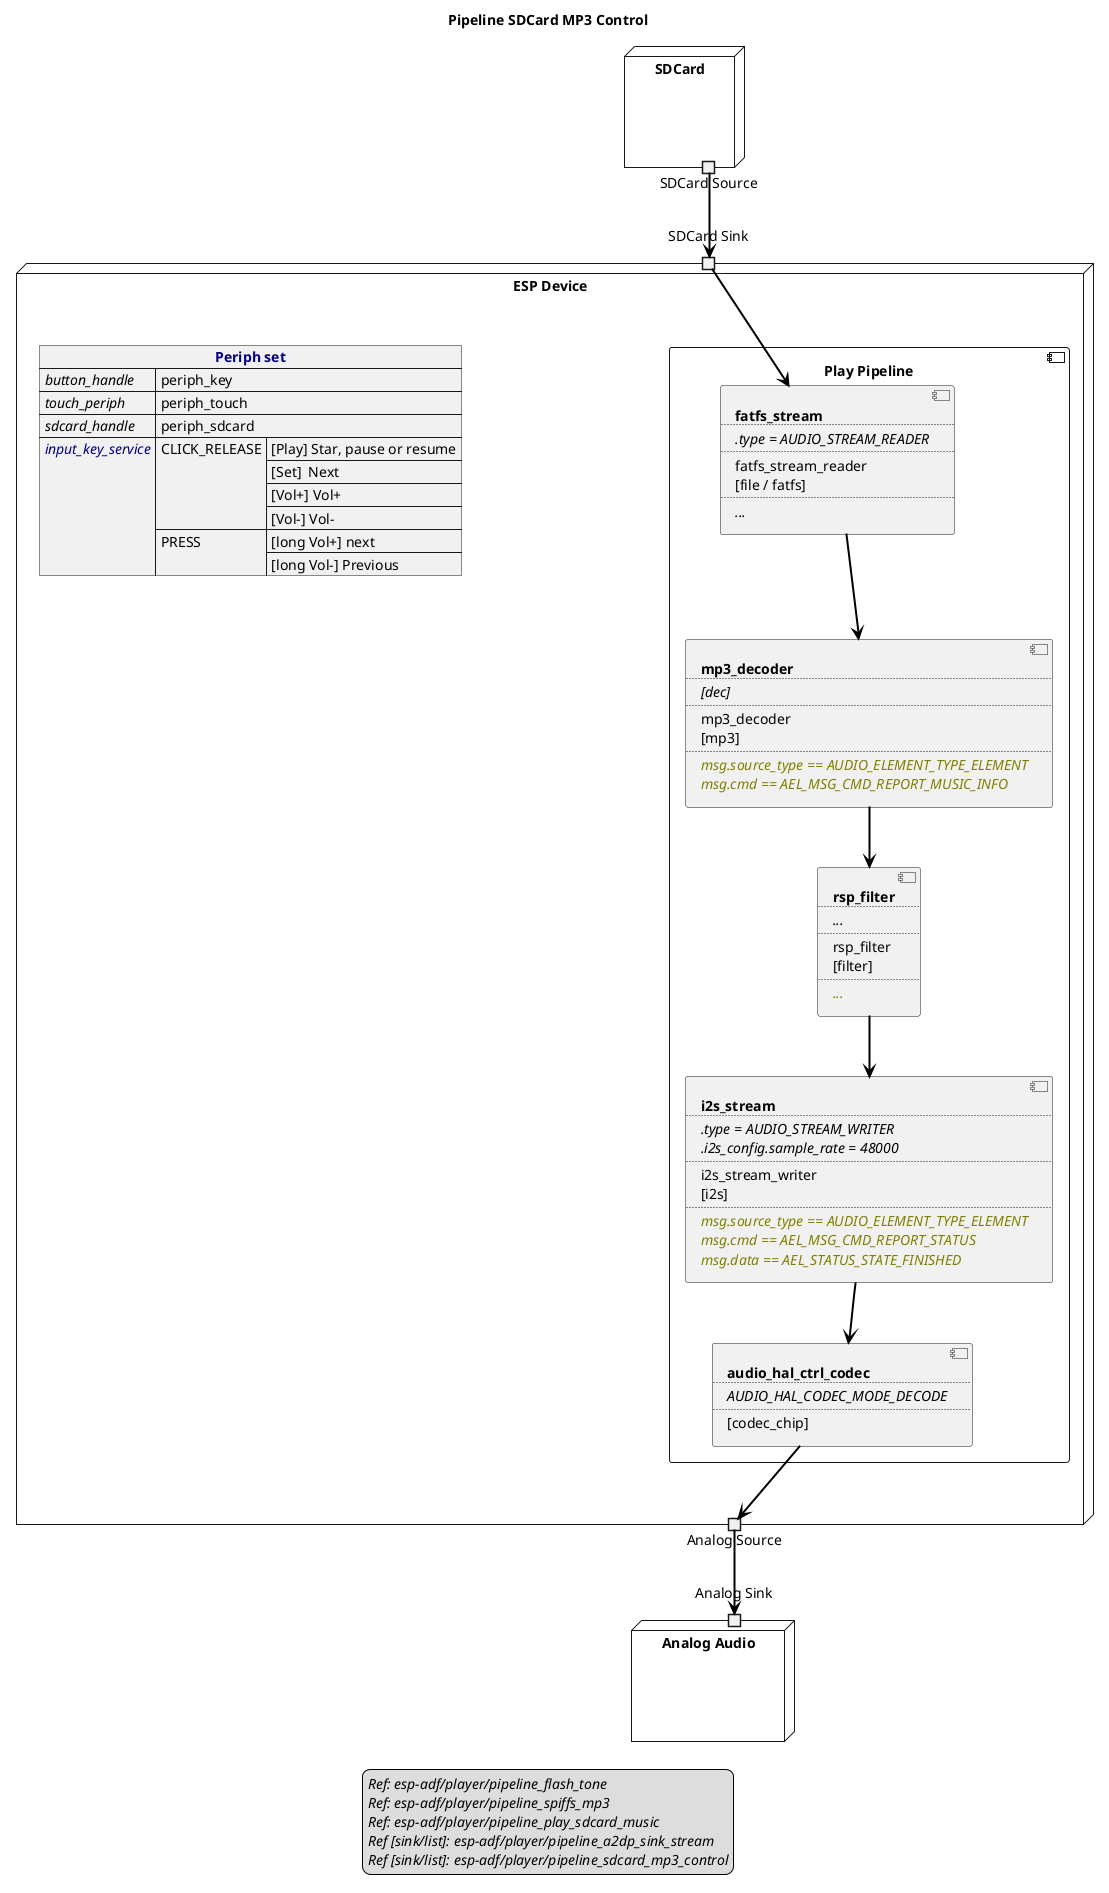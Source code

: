﻿@startuml pipeline_sdcard_mp3_control
title Pipeline SDCard MP3 Control
allowmixing

legend
//Ref: esp-adf/player/pipeline_flash_tone//
//Ref: esp-adf/player/pipeline_spiffs_mp3//
//Ref: esp-adf/player/pipeline_play_sdcard_music//
//Ref [sink/list]: esp-adf/player/pipeline_a2dp_sink_stream//
//Ref [sink/list]: esp-adf/player/pipeline_sdcard_mp3_control//
end legend

node "SDCard" as SDCard {
    portout "SDCard Source" as SdcardSource
}

node "ESP Device" as ESPDevice {
    json "<b><color navy>Periph set" as periph_set {
        "<i>button_handle": "periph_key",
        "<i>touch_periph": "periph_touch",
        "<i>sdcard_handle" : "periph_sdcard",
        "<i><color navy>input_key_service" : {
            "CLICK_RELEASE":["[Play] Star, pause or resume", 
                             "[Set]  Next",
                             "[Vol+] Vol+",
                             "[Vol-] Vol-"
            ],
            "PRESS":["[long Vol+] next",
                     "[long Vol-] Previous"
            ]
        }
    }

    portin "SDCard Sink" as SdcardSink

    component "Play Pipeline" as PlayPipeline {

        component FatfsStream [
            <b>fatfs_stream
            ....
            <i>.type = AUDIO_STREAM_READER
            ....
            fatfs_stream_reader
            [file / fatfs]
            ....
            <i>...
        ]

        component Mp3Decoder [
            <b>mp3_decoder
            ....
            <i>[dec]
            ....
            mp3_decoder
            [mp3]
            ....
            <i><color olive>msg.source_type == AUDIO_ELEMENT_TYPE_ELEMENT
            <i><color olive>msg.cmd == AEL_MSG_CMD_REPORT_MUSIC_INFO
        ]

        component ResampleFilter [
            <b>rsp_filter
            ....
            <i>...
            ....
            rsp_filter
            [filter]
            ....
            <i><color olive>...
        ]

        component I2SStream [
            <b>i2s_stream
            ....
            <i>.type = AUDIO_STREAM_WRITER
            <i>.i2s_config.sample_rate = 48000
            ....
            i2s_stream_writer
            [i2s]
            ....
            <i><color olive>msg.source_type == AUDIO_ELEMENT_TYPE_ELEMENT
            <i><color olive>msg.cmd == AEL_MSG_CMD_REPORT_STATUS
            <i><color olive>msg.data == AEL_STATUS_STATE_FINISHED
        ]

        component HALCodec [
            <b>audio_hal_ctrl_codec
            ....
            <i>AUDIO_HAL_CODEC_MODE_DECODE
            ....
            [codec_chip]
        ]
    }

    portout "Analog Source" as AnalogSource
} 

node "Analog Audio" as AnalogAudio  {
    portin "Analog Sink" as AnalogSink
}

SdcardSource --> SdcardSink     #line:black;line.bold;text:black

SdcardSink --> FatfsStream      #line:black;line.bold;text:black
FatfsStream--> Mp3Decoder       #line:black;line.bold;text:black
Mp3Decoder     --> ResampleFilter   #line:black;line.bold;text:black
ResampleFilter --> I2SStream        #line:black;line.bold;text:black
I2SStream  --> HALCodec         #line:black;line.bold;text:black
HALCodec   --> AnalogSource     #line:black;line.bold;text:black

AnalogSource --> AnalogSink     #line:black;line.bold;text:black

@enduml

